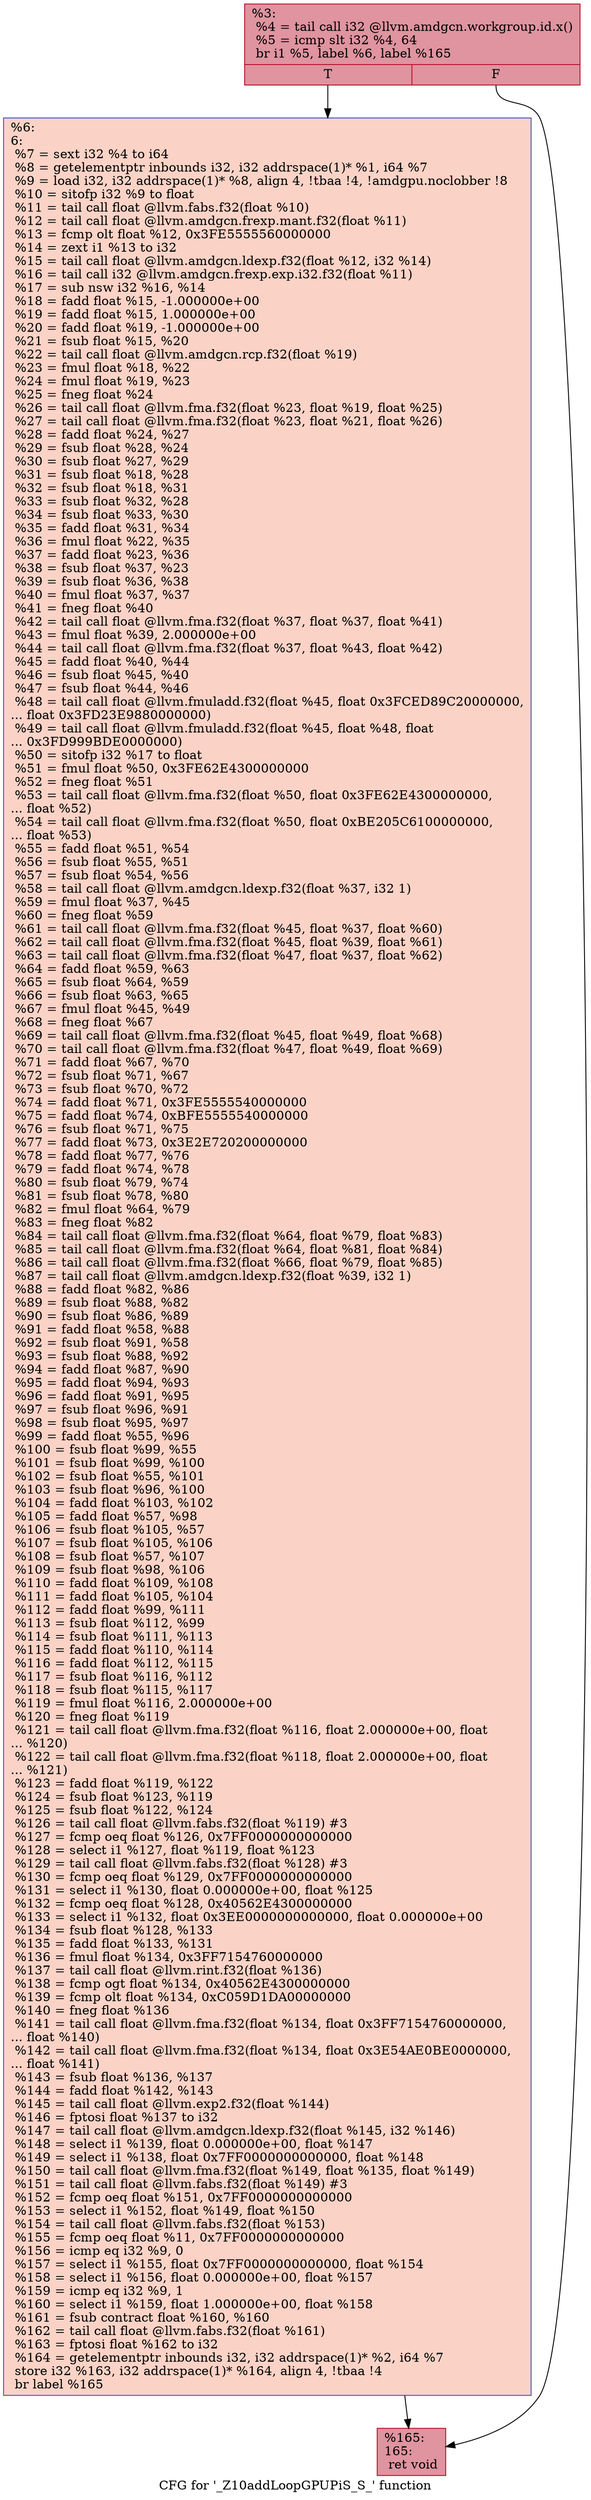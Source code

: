 digraph "CFG for '_Z10addLoopGPUPiS_S_' function" {
	label="CFG for '_Z10addLoopGPUPiS_S_' function";

	Node0x46bec20 [shape=record,color="#b70d28ff", style=filled, fillcolor="#b70d2870",label="{%3:\l  %4 = tail call i32 @llvm.amdgcn.workgroup.id.x()\l  %5 = icmp slt i32 %4, 64\l  br i1 %5, label %6, label %165\l|{<s0>T|<s1>F}}"];
	Node0x46bec20:s0 -> Node0x46bf4c0;
	Node0x46bec20:s1 -> Node0x46bf510;
	Node0x46bf4c0 [shape=record,color="#3d50c3ff", style=filled, fillcolor="#f59c7d70",label="{%6:\l6:                                                \l  %7 = sext i32 %4 to i64\l  %8 = getelementptr inbounds i32, i32 addrspace(1)* %1, i64 %7\l  %9 = load i32, i32 addrspace(1)* %8, align 4, !tbaa !4, !amdgpu.noclobber !8\l  %10 = sitofp i32 %9 to float\l  %11 = tail call float @llvm.fabs.f32(float %10)\l  %12 = tail call float @llvm.amdgcn.frexp.mant.f32(float %11)\l  %13 = fcmp olt float %12, 0x3FE5555560000000\l  %14 = zext i1 %13 to i32\l  %15 = tail call float @llvm.amdgcn.ldexp.f32(float %12, i32 %14)\l  %16 = tail call i32 @llvm.amdgcn.frexp.exp.i32.f32(float %11)\l  %17 = sub nsw i32 %16, %14\l  %18 = fadd float %15, -1.000000e+00\l  %19 = fadd float %15, 1.000000e+00\l  %20 = fadd float %19, -1.000000e+00\l  %21 = fsub float %15, %20\l  %22 = tail call float @llvm.amdgcn.rcp.f32(float %19)\l  %23 = fmul float %18, %22\l  %24 = fmul float %19, %23\l  %25 = fneg float %24\l  %26 = tail call float @llvm.fma.f32(float %23, float %19, float %25)\l  %27 = tail call float @llvm.fma.f32(float %23, float %21, float %26)\l  %28 = fadd float %24, %27\l  %29 = fsub float %28, %24\l  %30 = fsub float %27, %29\l  %31 = fsub float %18, %28\l  %32 = fsub float %18, %31\l  %33 = fsub float %32, %28\l  %34 = fsub float %33, %30\l  %35 = fadd float %31, %34\l  %36 = fmul float %22, %35\l  %37 = fadd float %23, %36\l  %38 = fsub float %37, %23\l  %39 = fsub float %36, %38\l  %40 = fmul float %37, %37\l  %41 = fneg float %40\l  %42 = tail call float @llvm.fma.f32(float %37, float %37, float %41)\l  %43 = fmul float %39, 2.000000e+00\l  %44 = tail call float @llvm.fma.f32(float %37, float %43, float %42)\l  %45 = fadd float %40, %44\l  %46 = fsub float %45, %40\l  %47 = fsub float %44, %46\l  %48 = tail call float @llvm.fmuladd.f32(float %45, float 0x3FCED89C20000000,\l... float 0x3FD23E9880000000)\l  %49 = tail call float @llvm.fmuladd.f32(float %45, float %48, float\l... 0x3FD999BDE0000000)\l  %50 = sitofp i32 %17 to float\l  %51 = fmul float %50, 0x3FE62E4300000000\l  %52 = fneg float %51\l  %53 = tail call float @llvm.fma.f32(float %50, float 0x3FE62E4300000000,\l... float %52)\l  %54 = tail call float @llvm.fma.f32(float %50, float 0xBE205C6100000000,\l... float %53)\l  %55 = fadd float %51, %54\l  %56 = fsub float %55, %51\l  %57 = fsub float %54, %56\l  %58 = tail call float @llvm.amdgcn.ldexp.f32(float %37, i32 1)\l  %59 = fmul float %37, %45\l  %60 = fneg float %59\l  %61 = tail call float @llvm.fma.f32(float %45, float %37, float %60)\l  %62 = tail call float @llvm.fma.f32(float %45, float %39, float %61)\l  %63 = tail call float @llvm.fma.f32(float %47, float %37, float %62)\l  %64 = fadd float %59, %63\l  %65 = fsub float %64, %59\l  %66 = fsub float %63, %65\l  %67 = fmul float %45, %49\l  %68 = fneg float %67\l  %69 = tail call float @llvm.fma.f32(float %45, float %49, float %68)\l  %70 = tail call float @llvm.fma.f32(float %47, float %49, float %69)\l  %71 = fadd float %67, %70\l  %72 = fsub float %71, %67\l  %73 = fsub float %70, %72\l  %74 = fadd float %71, 0x3FE5555540000000\l  %75 = fadd float %74, 0xBFE5555540000000\l  %76 = fsub float %71, %75\l  %77 = fadd float %73, 0x3E2E720200000000\l  %78 = fadd float %77, %76\l  %79 = fadd float %74, %78\l  %80 = fsub float %79, %74\l  %81 = fsub float %78, %80\l  %82 = fmul float %64, %79\l  %83 = fneg float %82\l  %84 = tail call float @llvm.fma.f32(float %64, float %79, float %83)\l  %85 = tail call float @llvm.fma.f32(float %64, float %81, float %84)\l  %86 = tail call float @llvm.fma.f32(float %66, float %79, float %85)\l  %87 = tail call float @llvm.amdgcn.ldexp.f32(float %39, i32 1)\l  %88 = fadd float %82, %86\l  %89 = fsub float %88, %82\l  %90 = fsub float %86, %89\l  %91 = fadd float %58, %88\l  %92 = fsub float %91, %58\l  %93 = fsub float %88, %92\l  %94 = fadd float %87, %90\l  %95 = fadd float %94, %93\l  %96 = fadd float %91, %95\l  %97 = fsub float %96, %91\l  %98 = fsub float %95, %97\l  %99 = fadd float %55, %96\l  %100 = fsub float %99, %55\l  %101 = fsub float %99, %100\l  %102 = fsub float %55, %101\l  %103 = fsub float %96, %100\l  %104 = fadd float %103, %102\l  %105 = fadd float %57, %98\l  %106 = fsub float %105, %57\l  %107 = fsub float %105, %106\l  %108 = fsub float %57, %107\l  %109 = fsub float %98, %106\l  %110 = fadd float %109, %108\l  %111 = fadd float %105, %104\l  %112 = fadd float %99, %111\l  %113 = fsub float %112, %99\l  %114 = fsub float %111, %113\l  %115 = fadd float %110, %114\l  %116 = fadd float %112, %115\l  %117 = fsub float %116, %112\l  %118 = fsub float %115, %117\l  %119 = fmul float %116, 2.000000e+00\l  %120 = fneg float %119\l  %121 = tail call float @llvm.fma.f32(float %116, float 2.000000e+00, float\l... %120)\l  %122 = tail call float @llvm.fma.f32(float %118, float 2.000000e+00, float\l... %121)\l  %123 = fadd float %119, %122\l  %124 = fsub float %123, %119\l  %125 = fsub float %122, %124\l  %126 = tail call float @llvm.fabs.f32(float %119) #3\l  %127 = fcmp oeq float %126, 0x7FF0000000000000\l  %128 = select i1 %127, float %119, float %123\l  %129 = tail call float @llvm.fabs.f32(float %128) #3\l  %130 = fcmp oeq float %129, 0x7FF0000000000000\l  %131 = select i1 %130, float 0.000000e+00, float %125\l  %132 = fcmp oeq float %128, 0x40562E4300000000\l  %133 = select i1 %132, float 0x3EE0000000000000, float 0.000000e+00\l  %134 = fsub float %128, %133\l  %135 = fadd float %133, %131\l  %136 = fmul float %134, 0x3FF7154760000000\l  %137 = tail call float @llvm.rint.f32(float %136)\l  %138 = fcmp ogt float %134, 0x40562E4300000000\l  %139 = fcmp olt float %134, 0xC059D1DA00000000\l  %140 = fneg float %136\l  %141 = tail call float @llvm.fma.f32(float %134, float 0x3FF7154760000000,\l... float %140)\l  %142 = tail call float @llvm.fma.f32(float %134, float 0x3E54AE0BE0000000,\l... float %141)\l  %143 = fsub float %136, %137\l  %144 = fadd float %142, %143\l  %145 = tail call float @llvm.exp2.f32(float %144)\l  %146 = fptosi float %137 to i32\l  %147 = tail call float @llvm.amdgcn.ldexp.f32(float %145, i32 %146)\l  %148 = select i1 %139, float 0.000000e+00, float %147\l  %149 = select i1 %138, float 0x7FF0000000000000, float %148\l  %150 = tail call float @llvm.fma.f32(float %149, float %135, float %149)\l  %151 = tail call float @llvm.fabs.f32(float %149) #3\l  %152 = fcmp oeq float %151, 0x7FF0000000000000\l  %153 = select i1 %152, float %149, float %150\l  %154 = tail call float @llvm.fabs.f32(float %153)\l  %155 = fcmp oeq float %11, 0x7FF0000000000000\l  %156 = icmp eq i32 %9, 0\l  %157 = select i1 %155, float 0x7FF0000000000000, float %154\l  %158 = select i1 %156, float 0.000000e+00, float %157\l  %159 = icmp eq i32 %9, 1\l  %160 = select i1 %159, float 1.000000e+00, float %158\l  %161 = fsub contract float %160, %160\l  %162 = tail call float @llvm.fabs.f32(float %161)\l  %163 = fptosi float %162 to i32\l  %164 = getelementptr inbounds i32, i32 addrspace(1)* %2, i64 %7\l  store i32 %163, i32 addrspace(1)* %164, align 4, !tbaa !4\l  br label %165\l}"];
	Node0x46bf4c0 -> Node0x46bf510;
	Node0x46bf510 [shape=record,color="#b70d28ff", style=filled, fillcolor="#b70d2870",label="{%165:\l165:                                              \l  ret void\l}"];
}
